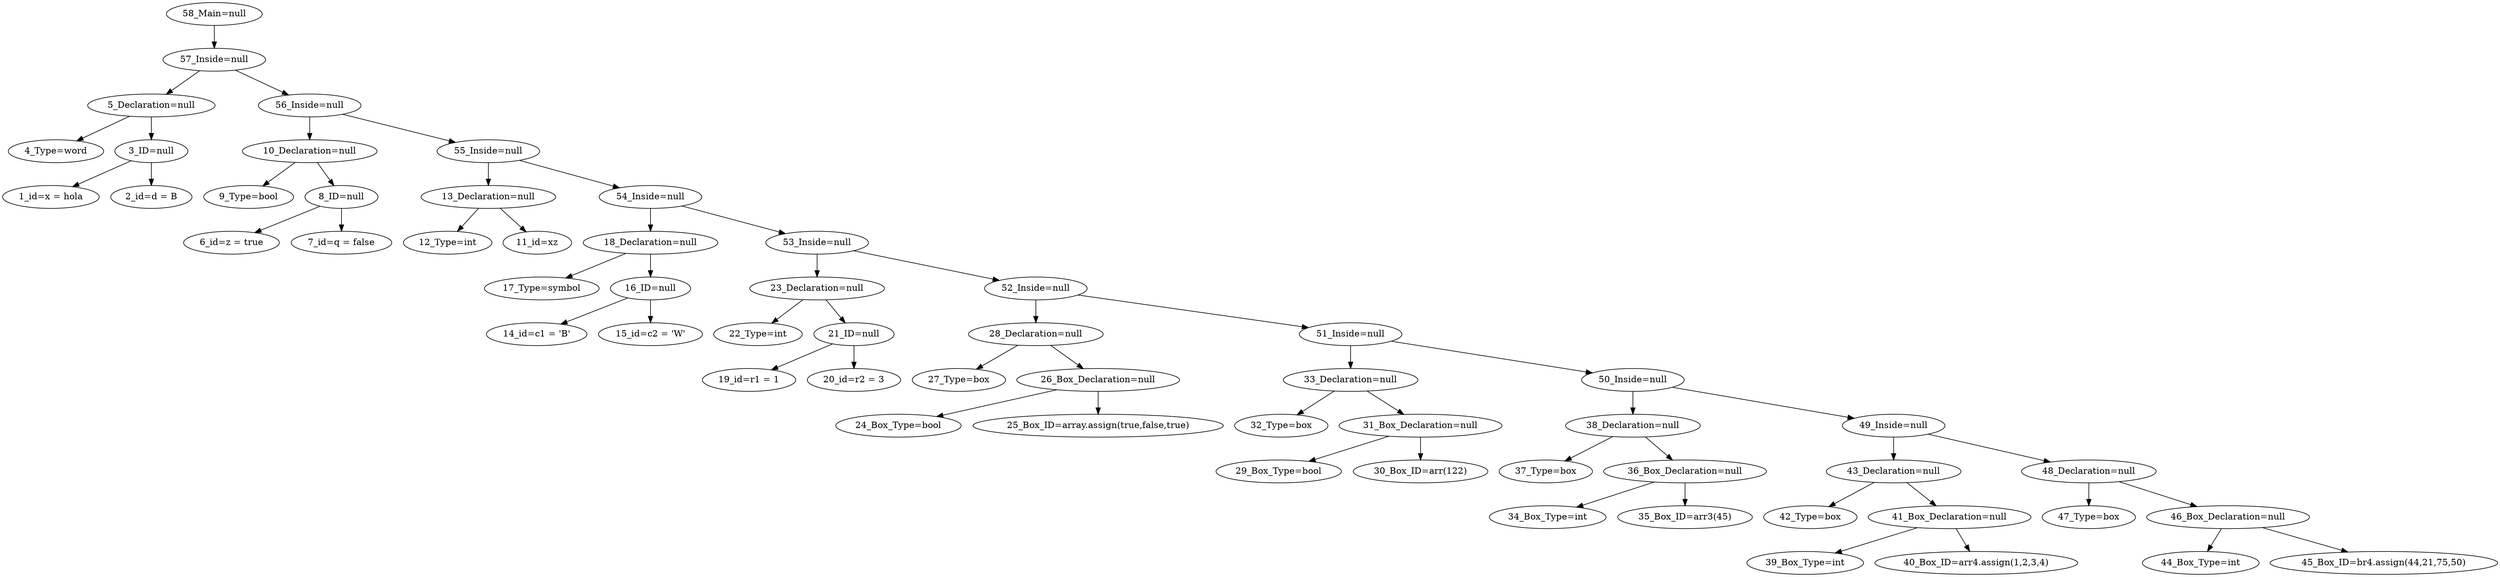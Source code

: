 digraph G {
"58_Main=null" -> "57_Inside=null";"57_Inside=null" -> "5_Declaration=null";"5_Declaration=null" -> "4_Type=word";"5_Declaration=null" -> "3_ID=null";"3_ID=null" -> "1_id=x = hola";"3_ID=null" -> "2_id=d = B";"57_Inside=null" -> "56_Inside=null";"56_Inside=null" -> "10_Declaration=null";"10_Declaration=null" -> "9_Type=bool";"10_Declaration=null" -> "8_ID=null";"8_ID=null" -> "6_id=z = true";"8_ID=null" -> "7_id=q = false";"56_Inside=null" -> "55_Inside=null";"55_Inside=null" -> "13_Declaration=null";"13_Declaration=null" -> "12_Type=int";"13_Declaration=null" -> "11_id=xz";"55_Inside=null" -> "54_Inside=null";"54_Inside=null" -> "18_Declaration=null";"18_Declaration=null" -> "17_Type=symbol";"18_Declaration=null" -> "16_ID=null";"16_ID=null" -> "14_id=c1 = 'B'";"16_ID=null" -> "15_id=c2 = 'W'";"54_Inside=null" -> "53_Inside=null";"53_Inside=null" -> "23_Declaration=null";"23_Declaration=null" -> "22_Type=int";"23_Declaration=null" -> "21_ID=null";"21_ID=null" -> "19_id=r1 = 1";"21_ID=null" -> "20_id=r2 = 3";"53_Inside=null" -> "52_Inside=null";"52_Inside=null" -> "28_Declaration=null";"28_Declaration=null" -> "27_Type=box";"28_Declaration=null" -> "26_Box_Declaration=null";"26_Box_Declaration=null" -> "24_Box_Type=bool";"26_Box_Declaration=null" -> "25_Box_ID=array.assign(true,false,true)";"52_Inside=null" -> "51_Inside=null";"51_Inside=null" -> "33_Declaration=null";"33_Declaration=null" -> "32_Type=box";"33_Declaration=null" -> "31_Box_Declaration=null";"31_Box_Declaration=null" -> "29_Box_Type=bool";"31_Box_Declaration=null" -> "30_Box_ID=arr(122)";"51_Inside=null" -> "50_Inside=null";"50_Inside=null" -> "38_Declaration=null";"38_Declaration=null" -> "37_Type=box";"38_Declaration=null" -> "36_Box_Declaration=null";"36_Box_Declaration=null" -> "34_Box_Type=int";"36_Box_Declaration=null" -> "35_Box_ID=arr3(45)";"50_Inside=null" -> "49_Inside=null";"49_Inside=null" -> "43_Declaration=null";"43_Declaration=null" -> "42_Type=box";"43_Declaration=null" -> "41_Box_Declaration=null";"41_Box_Declaration=null" -> "39_Box_Type=int";"41_Box_Declaration=null" -> "40_Box_ID=arr4.assign(1,2,3,4)";"49_Inside=null" -> "48_Declaration=null";"48_Declaration=null" -> "47_Type=box";"48_Declaration=null" -> "46_Box_Declaration=null";"46_Box_Declaration=null" -> "44_Box_Type=int";"46_Box_Declaration=null" -> "45_Box_ID=br4.assign(44,21,75,50)";

}
